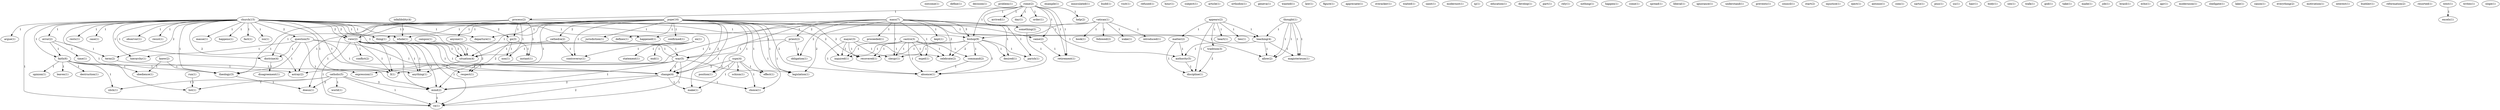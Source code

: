 digraph G {
  outcome [ label="outcome(1)" ];
  define [ label="define(1)" ];
  decision [ label="decision(1)" ];
  problem [ label="problem(1)" ];
  church [ label="church(15)" ];
  masse [ label="masse(1)" ];
  rests [ label="rests(1)" ];
  case [ label="case(1)" ];
  observer [ label="observer(1)" ];
  resist [ label="resist(1)" ];
  error [ label="error(2)" ];
  happened [ label="happened(1)" ];
  go [ label="go(3)" ];
  term [ label="term(2)" ];
  view [ label="view(2)" ];
  faith [ label="faith(6)" ];
  happens [ label="happens(1)" ];
  question [ label="question(5)" ];
  doctrine [ label="doctrine(4)" ];
  thing [ label="thing(1)" ];
  teaching [ label="teaching(4)" ];
  view [ label="view(2)" ];
  astray [ label="astray(2)" ];
  departure [ label="departure(1)" ];
  fact [ label="fact(1)" ];
  situation [ label="situation(4)" ];
  isn [ label="isn(1)" ];
  ll [ label="ll(1)" ];
  anything [ label="anything(1)" ];
  argue [ label="argue(1)" ];
  theology [ label="theology(3)" ];
  change [ label="change(4)" ];
  hierarchy [ label="hierarchy(1)" ];
  allow [ label="allow(2)" ];
  mind [ label="mind(2)" ];
  list [ label="list(1)" ];
  whole [ label="whole(1)" ];
  ve [ label="ve(1)" ];
  example [ label="example(1)" ];
  innoculated [ label="innoculated(1)" ];
  budd [ label="budd(1)" ];
  knew [ label="knew(2)" ];
  obedience [ label="obedience(1)" ];
  appears [ label="appears(2)" ];
  heart [ label="heart(1)" ];
  tradition [ label="tradition(3)" ];
  matter [ label="matter(2)" ];
  lies [ label="lies(1)" ];
  discipline [ label="discipline(1)" ];
  visit [ label="visit(1)" ];
  vatican [ label="vatican(1)" ];
  wake [ label="wake(1)" ];
  introduced [ label="introduced(1)" ];
  book [ label="book(1)" ];
  followed [ label="followed(2)" ];
  bishop [ label="bishop(9)" ];
  refused [ label="refused(1)" ];
  time [ label="time(1)" ];
  hour [ label="hour(1)" ];
  subject [ label="subject(1)" ];
  article [ label="article(1)" ];
  rome [ label="rome(1)" ];
  something [ label="something(2)" ];
  process [ label="process(2)" ];
  arrived [ label="arrived(1)" ];
  day [ label="day(1)" ];
  order [ label="order(1)" ];
  came [ label="came(2)" ];
  help [ label="help(2)" ];
  retirement [ label="retirement(1)" ];
  orthodox [ label="orthodox(1)" ];
  geneva [ label="geneva(1)" ];
  absence [ label="absence(1)" ];
  wanted [ label="wanted(1)" ];
  law [ label="law(1)" ];
  figure [ label="figure(1)" ];
  instant [ label="instant(1)" ];
  anyone [ label="anyone(1)" ];
  non [ label="non(1)" ];
  doesn [ label="doesn(1)" ];
  appreciate [ label="appreciate(1)" ];
  overacker [ label="overacker(1)" ];
  waited [ label="waited(1)" ];
  mass [ label="mass(7)" ];
  priest [ label="priest(2)" ];
  obligation [ label="obligation(1)" ];
  proceeded [ label="proceeded(1)" ];
  way [ label="way(5)" ];
  expel [ label="expel(1)" ];
  celebrate [ label="celebrate(2)" ];
  desired [ label="desired(1)" ];
  expression [ label="expression(1)" ];
  parish [ label="parish(1)" ];
  legislation [ label="legislation(1)" ];
  kept [ label="kept(1)" ];
  clergy [ label="clergy(1)" ];
  saint [ label="saint(1)" ];
  ex [ label="ex(1)" ];
  end [ label="end(1)" ];
  statement [ label="statement(1)" ];
  controversy [ label="controversy(1)" ];
  modernist [ label="modernist(1)" ];
  nj [ label="nj(1)" ];
  education [ label="education(1)" ];
  develop [ label="develop(1)" ];
  infallibility [ label="infallibility(4)" ];
  part [ label="part(1)" ];
  rely [ label="rely(1)" ];
  command [ label="command(2)" ];
  recovered [ label="recovered(1)" ];
  inquired [ label="inquired(1)" ];
  nothing [ label="nothing(1)" ];
  happen [ label="happen(1)" ];
  vatican [ label="vatican(1)" ];
  come [ label="come(1)" ];
  spread [ label="spread(1)" ];
  castro [ label="castro(3)" ];
  liberal [ label="liberal(1)" ];
  conflict [ label="conflict(2)" ];
  ignorance [ label="ignorance(1)" ];
  opinion [ label="opinion(1)" ];
  leaves [ label="leaves(1)" ];
  destruction [ label="destruction(1)" ];
  zilch [ label="zilch(1)" ];
  respect [ label="respect(1)" ];
  understand [ label="understand(1)" ];
  prevents [ label="prevents(1)" ];
  council [ label="council(1)" ];
  start [ label="start(2)" ];
  pope [ label="pope(16)" ];
  jurisdiction [ label="jurisdiction(1)" ];
  defines [ label="defines(1)" ];
  cathedra [ label="cathedra(2)" ];
  confirmed [ label="confirmed(1)" ];
  authority [ label="authority(5)" ];
  make [ label="make(1)" ];
  position [ label="position(1)" ];
  effect [ label="effect(1)" ];
  choice [ label="choice(1)" ];
  injustice [ label="injustice(1)" ];
  eject [ label="eject(1)" ];
  antonio [ label="antonio(1)" ];
  com [ label="com(1)" ];
  mayer [ label="mayer(3)" ];
  sarto [ label="sarto(1)" ];
  pius [ label="pius(1)" ];
  disagreement [ label="disagreement(1)" ];
  uu [ label="uu(1)" ];
  hair [ label="hair(1)" ];
  body [ label="body(1)" ];
  sex [ label="sex(1)" ];
  thought [ label="thought(1)" ];
  magisterieum [ label="magisterieum(1)" ];
  walk [ label="walk(1)" ];
  campos [ label="campos(1)" ];
  god [ label="god(1)" ];
  take [ label="take(1)" ];
  made [ label="made(1)" ];
  job [ label="job(1)" ];
  brazil [ label="brazil(1)" ];
  echo [ label="echo(1)" ];
  apr [ label="apr(1)" ];
  modernism [ label="modernism(1)" ];
  shellgate [ label="shellgate(1)" ];
  lake [ label="lake(1)" ];
  run [ label="run(1)" ];
  sspx [ label="sspx(4)" ];
  schism [ label="schism(1)" ];
  thought [ label="thought(1)" ];
  canon [ label="canon(1)" ];
  everything [ label="everything(2)" ];
  motivation [ label="motivation(1)" ];
  catholic [ label="catholic(5)" ];
  world [ label="world(1)" ];
  interest [ label="interest(1)" ];
  buehler [ label="buehler(1)" ];
  reformation [ label="reformation(2)" ];
  resorted [ label="resorted(1)" ];
  rome [ label="rome(2)" ];
  west [ label="west(1)" ];
  excels [ label="excels(1)" ];
  writes [ label="writes(1)" ];
  slope [ label="slope(1)" ];
  church -> masse [ label="1" ];
  church -> rests [ label="1" ];
  church -> case [ label="1" ];
  church -> observer [ label="1" ];
  church -> resist [ label="1" ];
  church -> error [ label="1" ];
  church -> happened [ label="1" ];
  church -> go [ label="2" ];
  church -> term [ label="2" ];
  church -> view [ label="2" ];
  church -> faith [ label="1" ];
  church -> happens [ label="1" ];
  church -> question [ label="2" ];
  church -> doctrine [ label="1" ];
  church -> thing [ label="1" ];
  church -> teaching [ label="1" ];
  church -> view [ label="2" ];
  church -> astray [ label="2" ];
  church -> departure [ label="1" ];
  church -> fact [ label="1" ];
  church -> situation [ label="1" ];
  church -> isn [ label="1" ];
  church -> ll [ label="1" ];
  church -> anything [ label="1" ];
  church -> argue [ label="1" ];
  church -> theology [ label="1" ];
  church -> change [ label="2" ];
  church -> hierarchy [ label="1" ];
  church -> allow [ label="1" ];
  church -> mind [ label="2" ];
  church -> list [ label="1" ];
  church -> whole [ label="1" ];
  church -> ve [ label="1" ];
  knew -> obedience [ label="1" ];
  knew -> theology [ label="1" ];
  appears -> heart [ label="1" ];
  appears -> teaching [ label="1" ];
  appears -> tradition [ label="1" ];
  appears -> matter [ label="1" ];
  appears -> lies [ label="1" ];
  appears -> discipline [ label="1" ];
  vatican -> wake [ label="1" ];
  vatican -> happened [ label="1" ];
  vatican -> introduced [ label="1" ];
  vatican -> book [ label="1" ];
  vatican -> followed [ label="1" ];
  vatican -> bishop [ label="1" ];
  error -> term [ label="1" ];
  error -> faith [ label="1" ];
  error -> time [ label="1" ];
  rome -> something [ label="1" ];
  rome -> process [ label="1" ];
  rome -> arrived [ label="1" ];
  rome -> bishop [ label="1" ];
  rome -> day [ label="1" ];
  rome -> order [ label="1" ];
  rome -> came [ label="1" ];
  rome -> help [ label="1" ];
  rome -> retirement [ label="1" ];
  something -> absence [ label="1" ];
  process -> go [ label="1" ];
  process -> instant [ label="1" ];
  process -> bishop [ label="1" ];
  process -> anyone [ label="1" ];
  process -> non [ label="1" ];
  process -> theology [ label="1" ];
  process -> doesn [ label="1" ];
  go -> instant [ label="1" ];
  go -> non [ label="1" ];
  go -> astray [ label="2" ];
  mass -> priest [ label="2" ];
  mass -> obligation [ label="2" ];
  mass -> bishop [ label="3" ];
  mass -> proceeded [ label="1" ];
  mass -> way [ label="2" ];
  mass -> expel [ label="1" ];
  mass -> celebrate [ label="2" ];
  mass -> desired [ label="1" ];
  mass -> expression [ label="1" ];
  mass -> parish [ label="1" ];
  mass -> legislation [ label="2" ];
  mass -> kept [ label="1" ];
  mass -> clergy [ label="1" ];
  priest -> obligation [ label="1" ];
  priest -> way [ label="1" ];
  priest -> legislation [ label="1" ];
  ex -> end [ label="1" ];
  ex -> statement [ label="1" ];
  ex -> situation [ label="1" ];
  ex -> controversy [ label="1" ];
  infallibility -> whole [ label="1" ];
  bishop -> command [ label="1" ];
  bishop -> recovered [ label="1" ];
  bishop -> celebrate [ label="2" ];
  bishop -> desired [ label="1" ];
  bishop -> inquired [ label="1" ];
  bishop -> absence [ label="1" ];
  bishop -> parish [ label="1" ];
  bishop -> clergy [ label="1" ];
  term -> astray [ label="1" ];
  castro -> command [ label="1" ];
  castro -> expel [ label="1" ];
  castro -> recovered [ label="1" ];
  castro -> celebrate [ label="1" ];
  castro -> inquired [ label="1" ];
  castro -> absence [ label="1" ];
  castro -> clergy [ label="1" ];
  command -> absence [ label="1" ];
  view -> way [ label="1" ];
  view -> conflict [ label="1" ];
  view -> situation [ label="1" ];
  view -> ll [ label="1" ];
  view -> anything [ label="1" ];
  view -> change [ label="1" ];
  view -> mind [ label="1" ];
  view -> ve [ label="1" ];
  faith -> obedience [ label="1" ];
  faith -> opinion [ label="1" ];
  faith -> leaves [ label="1" ];
  faith -> destruction [ label="1" ];
  faith -> expression [ label="1" ];
  faith -> theology [ label="1" ];
  faith -> zilch [ label="1" ];
  way -> respect [ label="1" ];
  way -> view [ label="1" ];
  way -> ll [ label="1" ];
  way -> change [ label="2" ];
  way -> legislation [ label="1" ];
  way -> mind [ label="1" ];
  way -> ve [ label="1" ];
  question -> doctrine [ label="1" ];
  question -> respect [ label="1" ];
  question -> theology [ label="1" ];
  question -> change [ label="1" ];
  question -> hierarchy [ label="1" ];
  question -> mind [ label="1" ];
  pope -> jurisdiction [ label="1" ];
  pope -> doctrine [ label="1" ];
  pope -> defines [ label="1" ];
  pope -> thing [ label="1" ];
  pope -> respect [ label="1" ];
  pope -> cathedra [ label="2" ];
  pope -> recovered [ label="2" ];
  pope -> view [ label="1" ];
  pope -> astray [ label="1" ];
  pope -> departure [ label="1" ];
  pope -> confirmed [ label="1" ];
  pope -> came [ label="1" ];
  pope -> authority [ label="1" ];
  pope -> situation [ label="1" ];
  pope -> change [ label="2" ];
  pope -> make [ label="1" ];
  pope -> inquired [ label="2" ];
  pope -> absence [ label="2" ];
  pope -> position [ label="1" ];
  pope -> effect [ label="1" ];
  pope -> legislation [ label="1" ];
  pope -> choice [ label="1" ];
  pope -> controversy [ label="1" ];
  pope -> whole [ label="1" ];
  mayer -> recovered [ label="1" ];
  mayer -> celebrate [ label="1" ];
  mayer -> inquired [ label="1" ];
  mayer -> absence [ label="1" ];
  mayer -> clergy [ label="1" ];
  doctrine -> disagreement [ label="1" ];
  thought -> teaching [ label="1" ];
  thought -> allow [ label="1" ];
  thought -> magisterieum [ label="1" ];
  cathedra -> situation [ label="1" ];
  cathedra -> controversy [ label="1" ];
  campos -> situation [ label="1" ];
  teaching -> authority [ label="1" ];
  teaching -> allow [ label="1" ];
  teaching -> magisterieum [ label="1" ];
  tradition -> discipline [ label="2" ];
  matter -> authority [ label="1" ];
  matter -> discipline [ label="1" ];
  view -> situation [ label="1" ];
  view -> ll [ label="1" ];
  view -> anything [ label="1" ];
  view -> change [ label="1" ];
  view -> mind [ label="1" ];
  view -> ve [ label="1" ];
  came -> retirement [ label="1" ];
  run -> list [ label="1" ];
  authority -> discipline [ label="1" ];
  situation -> anything [ label="1" ];
  sspx -> schism [ label="1" ];
  sspx -> change [ label="2" ];
  sspx -> make [ label="1" ];
  sspx -> position [ label="1" ];
  sspx -> effect [ label="1" ];
  sspx -> choice [ label="1" ];
  thought -> allow [ label="1" ];
  thought -> magisterieum [ label="1" ];
  theology -> doesn [ label="1" ];
  change -> make [ label="1" ];
  change -> choice [ label="1" ];
  change -> mind [ label="2" ];
  change -> ve [ label="2" ];
  catholic -> zilch [ label="1" ];
  catholic -> world [ label="1" ];
  catholic -> doesn [ label="2" ];
  catholic -> mind [ label="3" ];
  catholic -> list [ label="1" ];
  catholic -> ve [ label="1" ];
  rome -> retirement [ label="1" ];
  west -> excels [ label="1" ];
  mind -> ve [ label="1" ];
}
